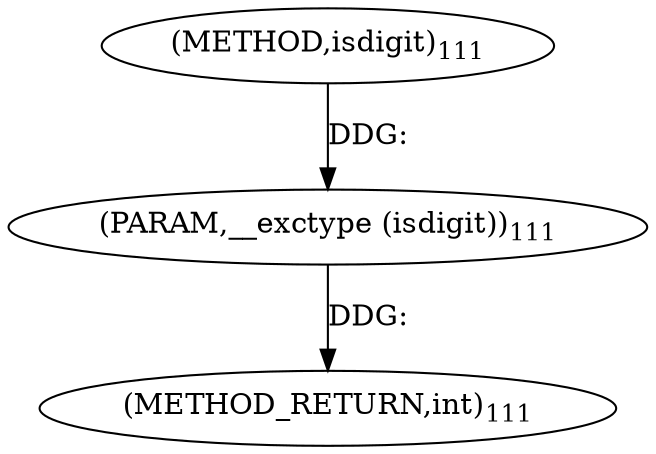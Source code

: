 digraph "isdigit" {  
"2943" [label = <(METHOD,isdigit)<SUB>111</SUB>> ]
"2945" [label = <(METHOD_RETURN,int)<SUB>111</SUB>> ]
"2944" [label = <(PARAM,__exctype (isdigit))<SUB>111</SUB>> ]
  "2944" -> "2945"  [ label = "DDG: "] 
  "2943" -> "2944"  [ label = "DDG: "] 
}
